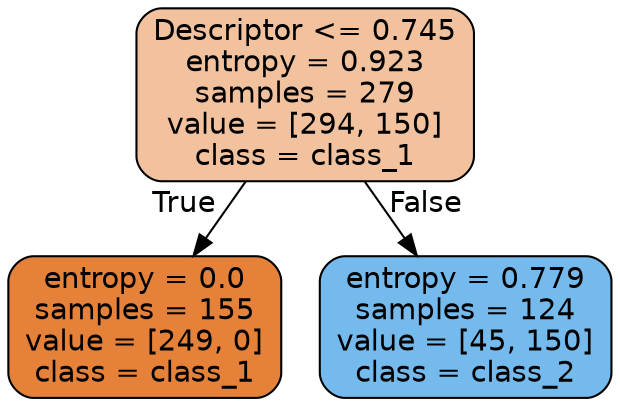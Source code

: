 digraph Tree {
node [shape=box, style="filled, rounded", color="black", fontname="helvetica"] ;
edge [fontname="helvetica"] ;
0 [label="Descriptor <= 0.745\nentropy = 0.923\nsamples = 279\nvalue = [294, 150]\nclass = class_1", fillcolor="#f2c19e"] ;
1 [label="entropy = 0.0\nsamples = 155\nvalue = [249, 0]\nclass = class_1", fillcolor="#e58139"] ;
0 -> 1 [labeldistance=2.5, labelangle=45, headlabel="True"] ;
2 [label="entropy = 0.779\nsamples = 124\nvalue = [45, 150]\nclass = class_2", fillcolor="#74baed"] ;
0 -> 2 [labeldistance=2.5, labelangle=-45, headlabel="False"] ;
}